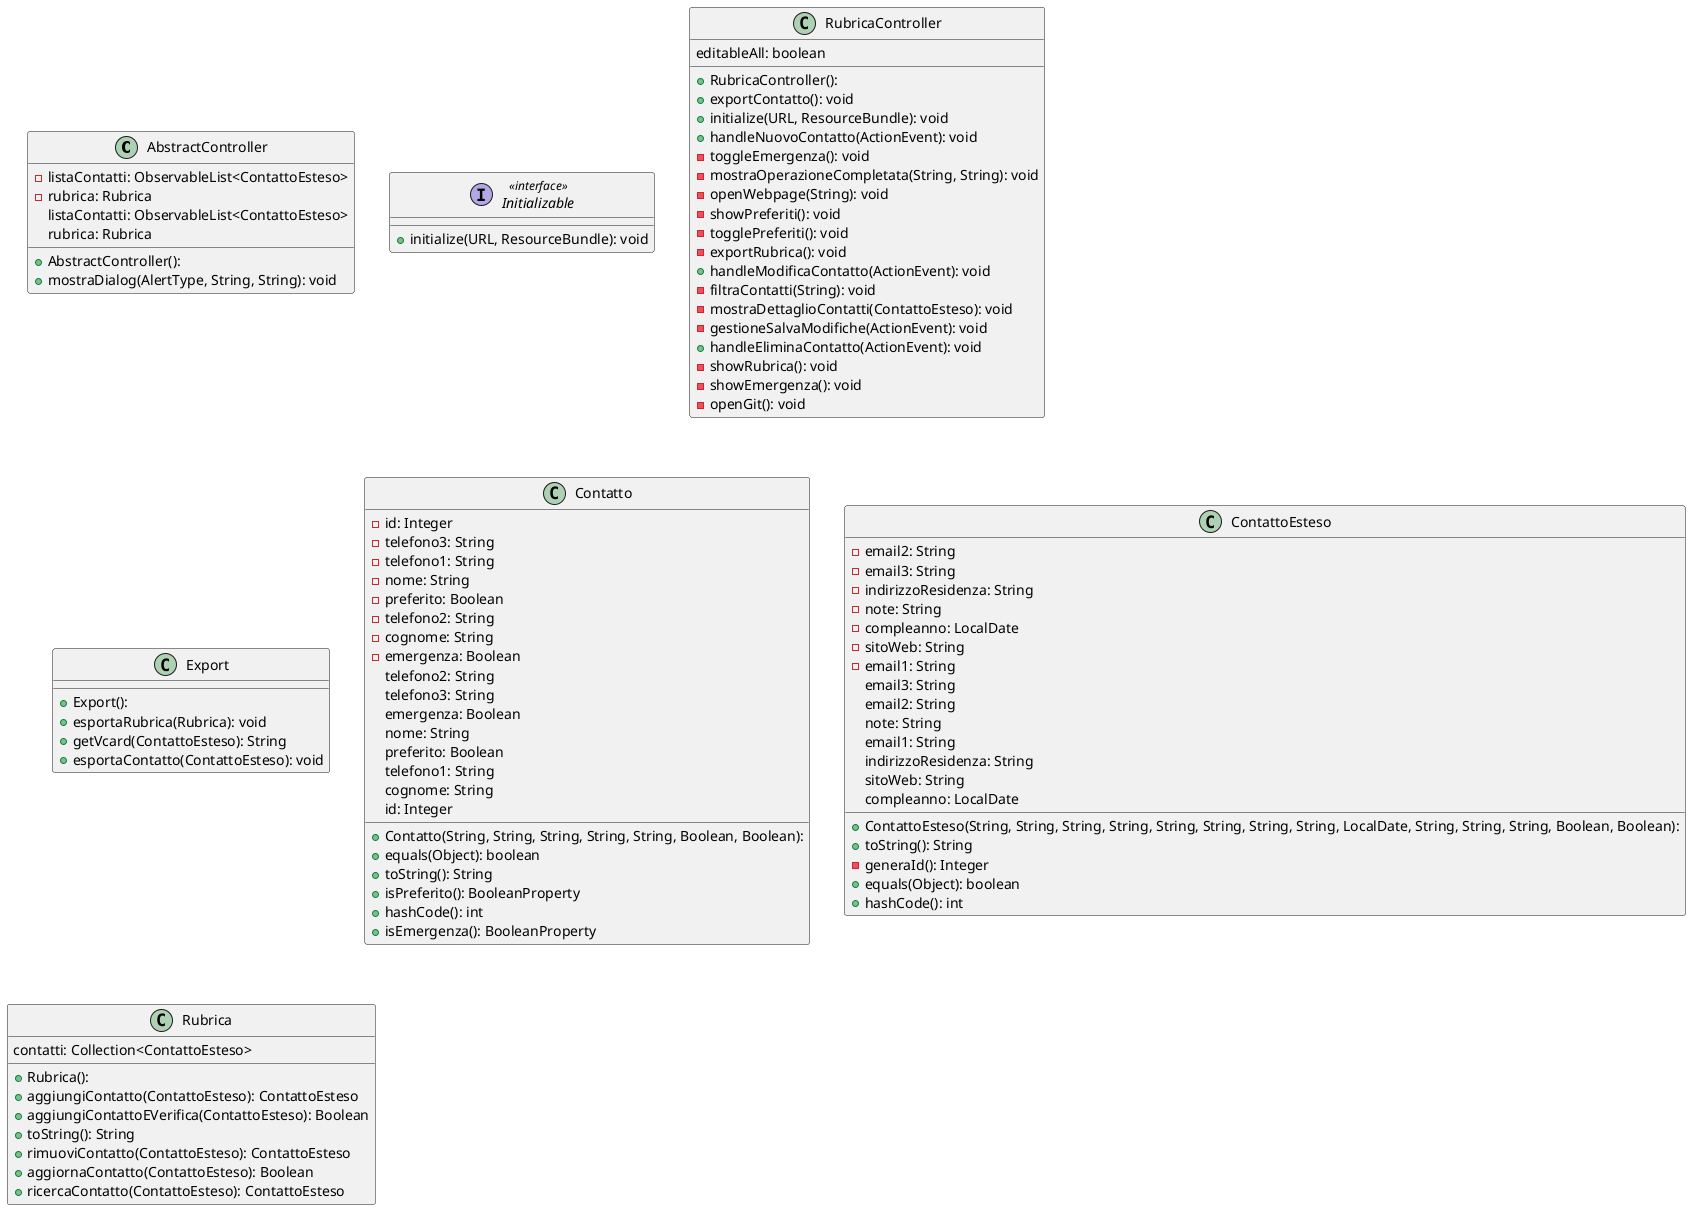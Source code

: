 @startuml



class AbstractController {
  + AbstractController():
  - listaContatti: ObservableList<ContattoEsteso>
  - rubrica: Rubrica
  + mostraDialog(AlertType, String, String): void
   listaContatti: ObservableList<ContattoEsteso>
   rubrica: Rubrica
}


class AbstractController {
  + AbstractController():
  - listaContatti: ObservableList<ContattoEsteso>
  - rubrica: Rubrica
  + mostraDialog(AlertType, String, String): void
   listaContatti: ObservableList<ContattoEsteso>
   rubrica: Rubrica
}
class CreaContattoController {
  + CreaContattoController():
  + handleAggiungiContatto(ActionEvent): void
  + controllaTelefono(String): Boolean
  ~ handleAggiungiImmagine(ActionEvent): void
  - validaCampiObbligatori(): boolean
  + initialize(URL, ResourceBundle): void
  - mostraMessaggioErrore(String, String): void
  + controllaEmail(String): Boolean
}
interface Initializable << interface >> {
  + initialize(URL, ResourceBundle): void
}
@startuml

class AbstractController {
  + AbstractController():
  - listaContatti: ObservableList<ContattoEsteso>
  - rubrica: Rubrica
  + mostraDialog(AlertType, String, String): void
   listaContatti: ObservableList<ContattoEsteso>
   rubrica: Rubrica
}
interface Initializable << interface >> {
  + initialize(URL, ResourceBundle): void
}
class RubricaController {
  + RubricaController():
  + exportContatto(): void
  + initialize(URL, ResourceBundle): void
  + handleNuovoContatto(ActionEvent): void
  - toggleEmergenza(): void
  - mostraOperazioneCompletata(String, String): void
  - openWebpage(String): void
  - showPreferiti(): void
  - togglePreferiti(): void
  - exportRubrica(): void
  + handleModificaContatto(ActionEvent): void
  - filtraContatti(String): void
  - mostraDettaglioContatti(ContattoEsteso): void
  - gestioneSalvaModifiche(ActionEvent): void
  + handleEliminaContatto(ActionEvent): void
  - showRubrica(): void
  - showEmergenza(): void
  - openGit(): void
   editableAll: boolean
}


class Export {
  + Export():
  + esportaRubrica(Rubrica): void
  + getVcard(ContattoEsteso): String
  + esportaContatto(ContattoEsteso): void
}

class Contatto {
  + Contatto(String, String, String, String, String, Boolean, Boolean):
  - id: Integer
  - telefono3: String
  - telefono1: String
  - nome: String
  - preferito: Boolean
  - telefono2: String
  - cognome: String
  - emergenza: Boolean
  + equals(Object): boolean
  + toString(): String
  + isPreferito(): BooleanProperty
  + hashCode(): int
  + isEmergenza(): BooleanProperty
   telefono2: String
   telefono3: String
   emergenza: Boolean
   nome: String
   preferito: Boolean
   telefono1: String
   cognome: String
   id: Integer
}
class ContattoEsteso {
  + ContattoEsteso(String, String, String, String, String, String, String, String, LocalDate, String, String, String, Boolean, Boolean):
  - email2: String
  - email3: String
  - indirizzoResidenza: String
  - note: String
  - compleanno: LocalDate
  - sitoWeb: String
  - email1: String
  + toString(): String
  - generaId(): Integer
  + equals(Object): boolean
  + hashCode(): int
   email3: String
   email2: String
   note: String
   email1: String
   indirizzoResidenza: String
   sitoWeb: String
   compleanno: LocalDate
}
class Rubrica {
  + Rubrica():
  + aggiungiContatto(ContattoEsteso): ContattoEsteso
  + aggiungiContattoEVerifica(ContattoEsteso): Boolean
  + toString(): String
  + rimuoviContatto(ContattoEsteso): ContattoEsteso
  + aggiornaContatto(ContattoEsteso): Boolean
  + ricercaContatto(ContattoEsteso): ContattoEsteso
   contatti: Collection<ContattoEsteso>
}


@enduml
